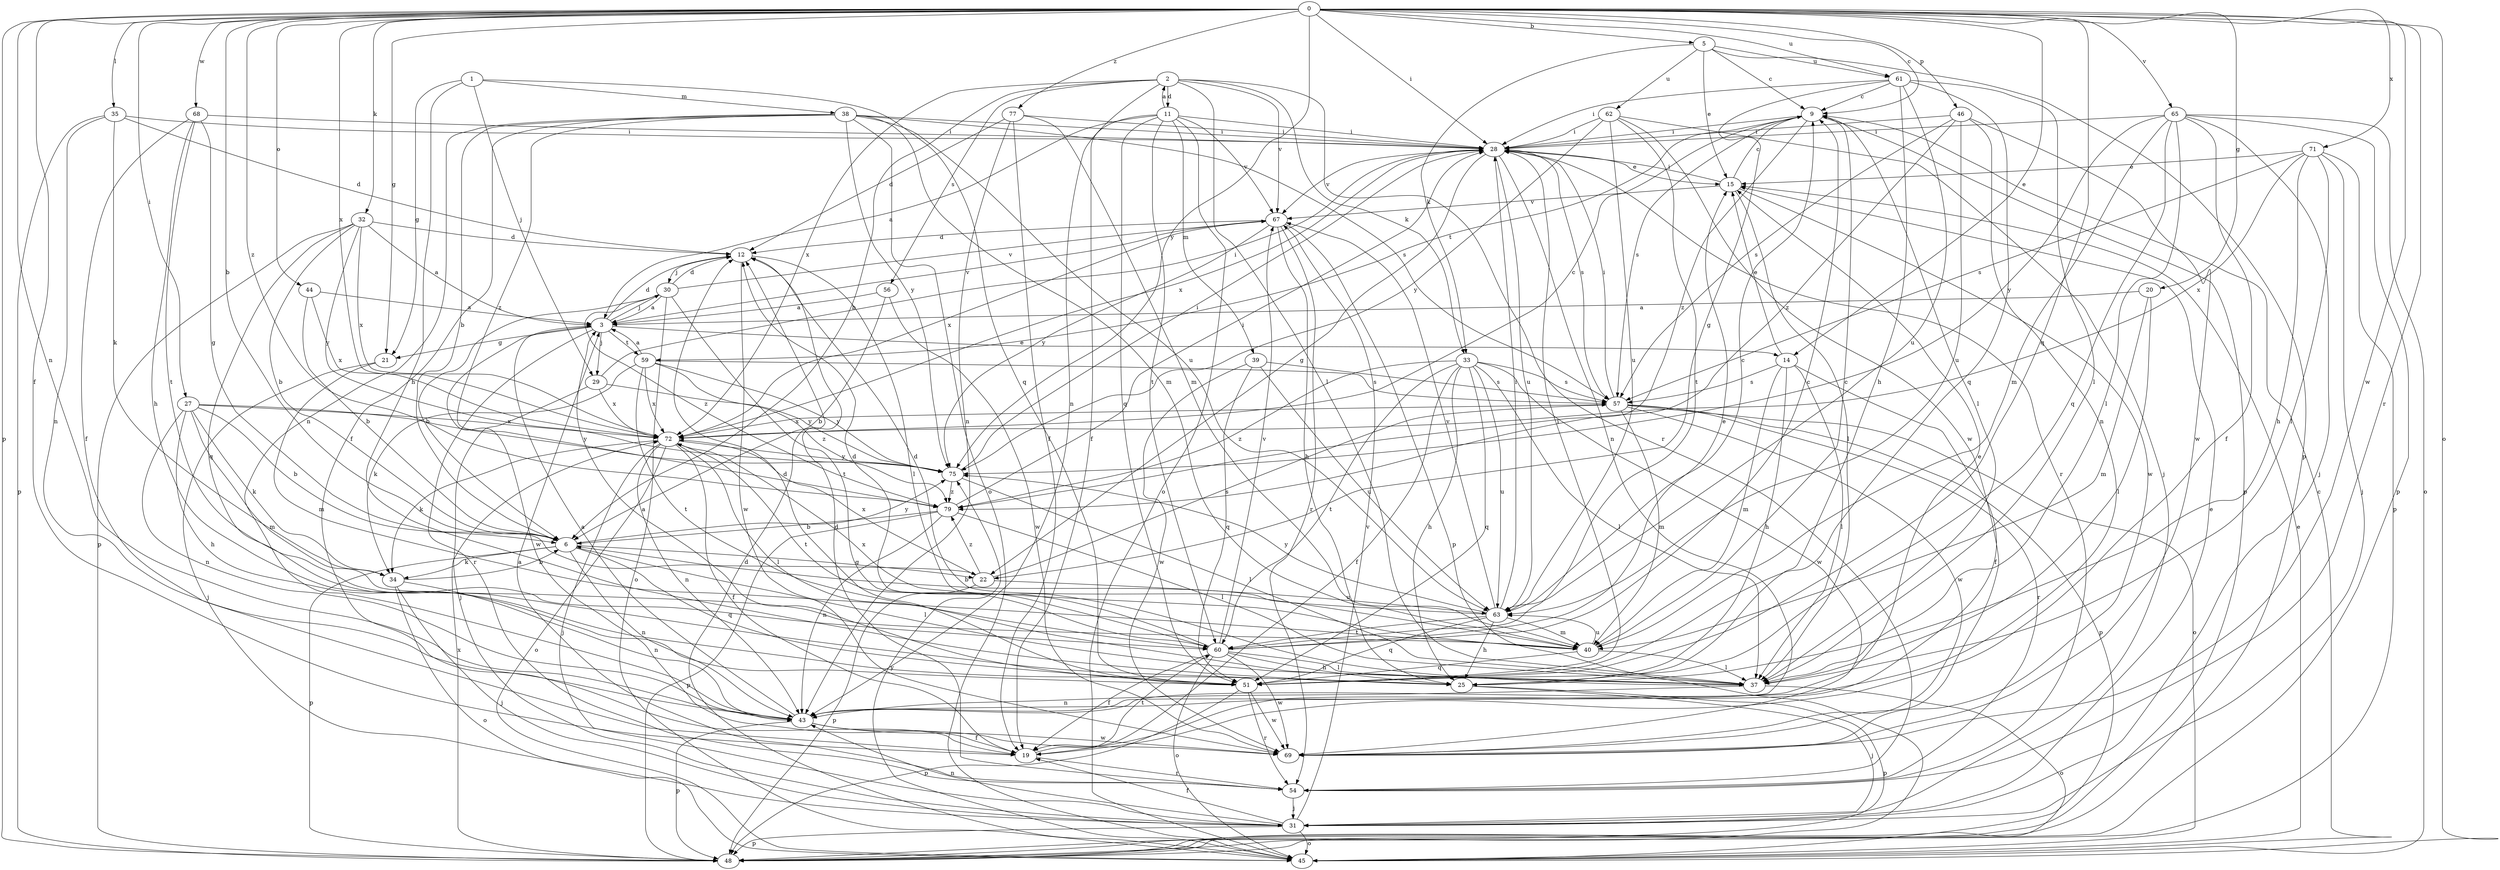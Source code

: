 strict digraph  {
0;
1;
2;
3;
5;
6;
9;
11;
12;
14;
15;
19;
20;
21;
22;
25;
27;
28;
29;
30;
31;
32;
33;
34;
35;
37;
38;
39;
40;
43;
44;
45;
46;
48;
51;
54;
56;
57;
59;
60;
61;
62;
63;
65;
67;
68;
69;
71;
72;
75;
77;
79;
0 -> 5  [label=b];
0 -> 6  [label=b];
0 -> 9  [label=c];
0 -> 14  [label=e];
0 -> 19  [label=f];
0 -> 20  [label=g];
0 -> 21  [label=g];
0 -> 27  [label=i];
0 -> 28  [label=i];
0 -> 32  [label=k];
0 -> 35  [label=l];
0 -> 43  [label=n];
0 -> 44  [label=o];
0 -> 45  [label=o];
0 -> 46  [label=p];
0 -> 48  [label=p];
0 -> 51  [label=q];
0 -> 54  [label=r];
0 -> 61  [label=u];
0 -> 65  [label=v];
0 -> 68  [label=w];
0 -> 69  [label=w];
0 -> 71  [label=x];
0 -> 72  [label=x];
0 -> 75  [label=y];
0 -> 77  [label=z];
0 -> 79  [label=z];
1 -> 21  [label=g];
1 -> 25  [label=h];
1 -> 29  [label=j];
1 -> 38  [label=m];
1 -> 51  [label=q];
2 -> 6  [label=b];
2 -> 11  [label=d];
2 -> 33  [label=k];
2 -> 37  [label=l];
2 -> 43  [label=n];
2 -> 54  [label=r];
2 -> 56  [label=s];
2 -> 67  [label=v];
2 -> 72  [label=x];
3 -> 12  [label=d];
3 -> 14  [label=e];
3 -> 21  [label=g];
3 -> 29  [label=j];
3 -> 30  [label=j];
3 -> 54  [label=r];
3 -> 59  [label=t];
3 -> 67  [label=v];
3 -> 69  [label=w];
5 -> 9  [label=c];
5 -> 15  [label=e];
5 -> 33  [label=k];
5 -> 48  [label=p];
5 -> 61  [label=u];
5 -> 62  [label=u];
6 -> 22  [label=g];
6 -> 34  [label=k];
6 -> 37  [label=l];
6 -> 43  [label=n];
6 -> 48  [label=p];
6 -> 51  [label=q];
6 -> 75  [label=y];
9 -> 28  [label=i];
9 -> 37  [label=l];
9 -> 48  [label=p];
9 -> 57  [label=s];
9 -> 59  [label=t];
9 -> 79  [label=z];
11 -> 2  [label=a];
11 -> 3  [label=a];
11 -> 19  [label=f];
11 -> 28  [label=i];
11 -> 39  [label=m];
11 -> 45  [label=o];
11 -> 51  [label=q];
11 -> 60  [label=t];
11 -> 67  [label=v];
12 -> 30  [label=j];
12 -> 37  [label=l];
12 -> 69  [label=w];
14 -> 15  [label=e];
14 -> 19  [label=f];
14 -> 25  [label=h];
14 -> 37  [label=l];
14 -> 40  [label=m];
14 -> 57  [label=s];
15 -> 9  [label=c];
15 -> 28  [label=i];
15 -> 37  [label=l];
15 -> 67  [label=v];
15 -> 69  [label=w];
19 -> 54  [label=r];
19 -> 60  [label=t];
20 -> 3  [label=a];
20 -> 37  [label=l];
20 -> 40  [label=m];
21 -> 31  [label=j];
21 -> 40  [label=m];
22 -> 48  [label=p];
22 -> 57  [label=s];
22 -> 63  [label=u];
22 -> 72  [label=x];
22 -> 79  [label=z];
25 -> 31  [label=j];
25 -> 48  [label=p];
27 -> 6  [label=b];
27 -> 25  [label=h];
27 -> 34  [label=k];
27 -> 40  [label=m];
27 -> 43  [label=n];
27 -> 72  [label=x];
27 -> 75  [label=y];
28 -> 15  [label=e];
28 -> 22  [label=g];
28 -> 43  [label=n];
28 -> 54  [label=r];
28 -> 57  [label=s];
28 -> 63  [label=u];
28 -> 67  [label=v];
28 -> 72  [label=x];
29 -> 28  [label=i];
29 -> 31  [label=j];
29 -> 72  [label=x];
29 -> 75  [label=y];
30 -> 3  [label=a];
30 -> 6  [label=b];
30 -> 12  [label=d];
30 -> 45  [label=o];
30 -> 60  [label=t];
30 -> 67  [label=v];
30 -> 79  [label=z];
31 -> 15  [label=e];
31 -> 19  [label=f];
31 -> 43  [label=n];
31 -> 45  [label=o];
31 -> 48  [label=p];
31 -> 67  [label=v];
32 -> 3  [label=a];
32 -> 6  [label=b];
32 -> 12  [label=d];
32 -> 48  [label=p];
32 -> 51  [label=q];
32 -> 72  [label=x];
32 -> 75  [label=y];
33 -> 19  [label=f];
33 -> 25  [label=h];
33 -> 37  [label=l];
33 -> 51  [label=q];
33 -> 57  [label=s];
33 -> 60  [label=t];
33 -> 63  [label=u];
33 -> 69  [label=w];
33 -> 79  [label=z];
34 -> 6  [label=b];
34 -> 31  [label=j];
34 -> 43  [label=n];
34 -> 45  [label=o];
35 -> 12  [label=d];
35 -> 28  [label=i];
35 -> 34  [label=k];
35 -> 43  [label=n];
35 -> 48  [label=p];
37 -> 43  [label=n];
37 -> 45  [label=o];
38 -> 6  [label=b];
38 -> 19  [label=f];
38 -> 28  [label=i];
38 -> 40  [label=m];
38 -> 43  [label=n];
38 -> 45  [label=o];
38 -> 57  [label=s];
38 -> 63  [label=u];
38 -> 75  [label=y];
38 -> 79  [label=z];
39 -> 51  [label=q];
39 -> 57  [label=s];
39 -> 63  [label=u];
39 -> 69  [label=w];
40 -> 9  [label=c];
40 -> 12  [label=d];
40 -> 37  [label=l];
40 -> 51  [label=q];
40 -> 63  [label=u];
40 -> 72  [label=x];
43 -> 3  [label=a];
43 -> 15  [label=e];
43 -> 19  [label=f];
43 -> 48  [label=p];
43 -> 69  [label=w];
44 -> 3  [label=a];
44 -> 6  [label=b];
44 -> 72  [label=x];
45 -> 9  [label=c];
45 -> 12  [label=d];
45 -> 15  [label=e];
45 -> 75  [label=y];
46 -> 28  [label=i];
46 -> 43  [label=n];
46 -> 57  [label=s];
46 -> 63  [label=u];
46 -> 69  [label=w];
46 -> 79  [label=z];
48 -> 72  [label=x];
51 -> 3  [label=a];
51 -> 12  [label=d];
51 -> 28  [label=i];
51 -> 48  [label=p];
51 -> 54  [label=r];
51 -> 69  [label=w];
54 -> 3  [label=a];
54 -> 12  [label=d];
54 -> 31  [label=j];
56 -> 3  [label=a];
56 -> 6  [label=b];
56 -> 69  [label=w];
57 -> 28  [label=i];
57 -> 40  [label=m];
57 -> 45  [label=o];
57 -> 48  [label=p];
57 -> 54  [label=r];
57 -> 69  [label=w];
57 -> 72  [label=x];
59 -> 3  [label=a];
59 -> 34  [label=k];
59 -> 57  [label=s];
59 -> 60  [label=t];
59 -> 72  [label=x];
59 -> 75  [label=y];
59 -> 79  [label=z];
60 -> 9  [label=c];
60 -> 12  [label=d];
60 -> 15  [label=e];
60 -> 19  [label=f];
60 -> 25  [label=h];
60 -> 37  [label=l];
60 -> 45  [label=o];
60 -> 67  [label=v];
60 -> 69  [label=w];
61 -> 9  [label=c];
61 -> 22  [label=g];
61 -> 25  [label=h];
61 -> 28  [label=i];
61 -> 37  [label=l];
61 -> 51  [label=q];
61 -> 63  [label=u];
62 -> 28  [label=i];
62 -> 31  [label=j];
62 -> 60  [label=t];
62 -> 63  [label=u];
62 -> 69  [label=w];
62 -> 75  [label=y];
63 -> 6  [label=b];
63 -> 9  [label=c];
63 -> 25  [label=h];
63 -> 28  [label=i];
63 -> 40  [label=m];
63 -> 51  [label=q];
63 -> 60  [label=t];
63 -> 67  [label=v];
63 -> 75  [label=y];
65 -> 19  [label=f];
65 -> 28  [label=i];
65 -> 31  [label=j];
65 -> 37  [label=l];
65 -> 40  [label=m];
65 -> 45  [label=o];
65 -> 48  [label=p];
65 -> 51  [label=q];
65 -> 75  [label=y];
67 -> 12  [label=d];
67 -> 25  [label=h];
67 -> 48  [label=p];
67 -> 54  [label=r];
67 -> 72  [label=x];
67 -> 75  [label=y];
68 -> 19  [label=f];
68 -> 22  [label=g];
68 -> 25  [label=h];
68 -> 28  [label=i];
68 -> 60  [label=t];
71 -> 15  [label=e];
71 -> 25  [label=h];
71 -> 31  [label=j];
71 -> 37  [label=l];
71 -> 48  [label=p];
71 -> 57  [label=s];
71 -> 72  [label=x];
72 -> 9  [label=c];
72 -> 19  [label=f];
72 -> 31  [label=j];
72 -> 34  [label=k];
72 -> 37  [label=l];
72 -> 43  [label=n];
72 -> 45  [label=o];
72 -> 60  [label=t];
72 -> 75  [label=y];
75 -> 28  [label=i];
75 -> 37  [label=l];
75 -> 79  [label=z];
77 -> 12  [label=d];
77 -> 19  [label=f];
77 -> 28  [label=i];
77 -> 40  [label=m];
77 -> 43  [label=n];
79 -> 6  [label=b];
79 -> 28  [label=i];
79 -> 37  [label=l];
79 -> 43  [label=n];
79 -> 48  [label=p];
}
